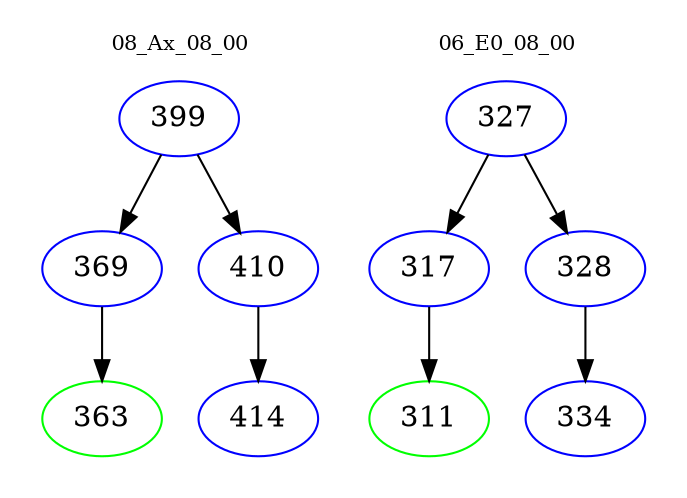 digraph{
subgraph cluster_0 {
color = white
label = "08_Ax_08_00";
fontsize=10;
T0_399 [label="399", color="blue"]
T0_399 -> T0_369 [color="black"]
T0_369 [label="369", color="blue"]
T0_369 -> T0_363 [color="black"]
T0_363 [label="363", color="green"]
T0_399 -> T0_410 [color="black"]
T0_410 [label="410", color="blue"]
T0_410 -> T0_414 [color="black"]
T0_414 [label="414", color="blue"]
}
subgraph cluster_1 {
color = white
label = "06_E0_08_00";
fontsize=10;
T1_327 [label="327", color="blue"]
T1_327 -> T1_317 [color="black"]
T1_317 [label="317", color="blue"]
T1_317 -> T1_311 [color="black"]
T1_311 [label="311", color="green"]
T1_327 -> T1_328 [color="black"]
T1_328 [label="328", color="blue"]
T1_328 -> T1_334 [color="black"]
T1_334 [label="334", color="blue"]
}
}
